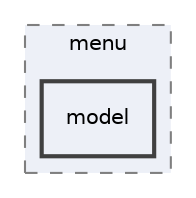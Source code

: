 digraph "include/menu/model"
{
 // LATEX_PDF_SIZE
  edge [fontname="Helvetica",fontsize="10",labelfontname="Helvetica",labelfontsize="10"];
  node [fontname="Helvetica",fontsize="10",shape=record];
  compound=true
  subgraph clusterdir_904d760e9ed1c7161a0da85d5b6cb77a {
    graph [ bgcolor="#edf0f7", pencolor="grey50", style="filled,dashed,", label="menu", fontname="Helvetica", fontsize="10", URL="dir_904d760e9ed1c7161a0da85d5b6cb77a.html"]
  dir_47d055846e00de19841800f2deefa191 [shape=box, label="model", style="filled,bold,", fillcolor="#edf0f7", color="grey25", URL="dir_47d055846e00de19841800f2deefa191.html"];
  }
}
